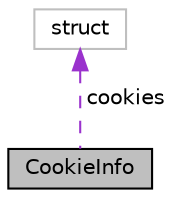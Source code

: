 digraph "CookieInfo"
{
  edge [fontname="Helvetica",fontsize="10",labelfontname="Helvetica",labelfontsize="10"];
  node [fontname="Helvetica",fontsize="10",shape=record];
  Node1 [label="CookieInfo",height=0.2,width=0.4,color="black", fillcolor="grey75", style="filled", fontcolor="black"];
  Node2 -> Node1 [dir="back",color="darkorchid3",fontsize="10",style="dashed",label=" cookies" ,fontname="Helvetica"];
  Node2 [label="struct",height=0.2,width=0.4,color="grey75", fillcolor="white", style="filled"];
}
